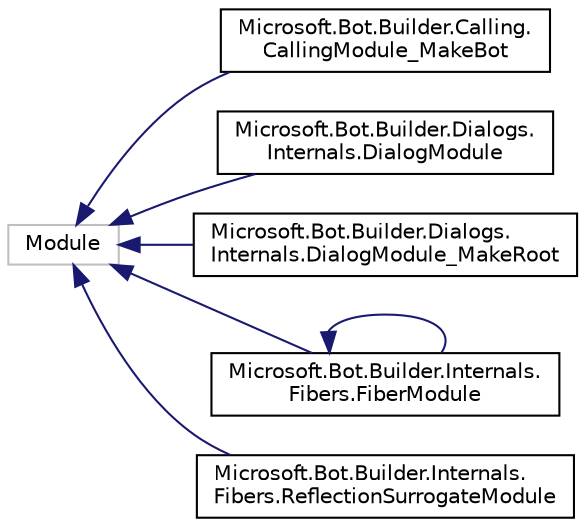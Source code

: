 digraph "Graphical Class Hierarchy"
{
  edge [fontname="Helvetica",fontsize="10",labelfontname="Helvetica",labelfontsize="10"];
  node [fontname="Helvetica",fontsize="10",shape=record];
  rankdir="LR";
  Node1 [label="Module",height=0.2,width=0.4,color="grey75", fillcolor="white", style="filled"];
  Node1 -> Node2 [dir="back",color="midnightblue",fontsize="10",style="solid",fontname="Helvetica"];
  Node2 [label="Microsoft.Bot.Builder.Calling.\lCallingModule_MakeBot",height=0.2,width=0.4,color="black", fillcolor="white", style="filled",URL="$d6/d3e/class_microsoft_1_1_bot_1_1_builder_1_1_calling_1_1_calling_module___make_bot.html"];
  Node1 -> Node3 [dir="back",color="midnightblue",fontsize="10",style="solid",fontname="Helvetica"];
  Node3 [label="Microsoft.Bot.Builder.Dialogs.\lInternals.DialogModule",height=0.2,width=0.4,color="black", fillcolor="white", style="filled",URL="$d2/d89/class_microsoft_1_1_bot_1_1_builder_1_1_dialogs_1_1_internals_1_1_dialog_module.html",tooltip="Autofac module for Dialog components. "];
  Node1 -> Node4 [dir="back",color="midnightblue",fontsize="10",style="solid",fontname="Helvetica"];
  Node4 [label="Microsoft.Bot.Builder.Dialogs.\lInternals.DialogModule_MakeRoot",height=0.2,width=0.4,color="black", fillcolor="white", style="filled",URL="$de/db6/class_microsoft_1_1_bot_1_1_builder_1_1_dialogs_1_1_internals_1_1_dialog_module___make_root.html"];
  Node1 -> Node5 [dir="back",color="midnightblue",fontsize="10",style="solid",fontname="Helvetica"];
  Node5 [label="Microsoft.Bot.Builder.Internals.\lFibers.FiberModule",height=0.2,width=0.4,color="black", fillcolor="white", style="filled",URL="$d1/d20/class_microsoft_1_1_bot_1_1_builder_1_1_internals_1_1_fibers_1_1_fiber_module.html",tooltip="Autofac module for Fiber components. "];
  Node5 -> Node5 [dir="back",color="midnightblue",fontsize="10",style="solid",fontname="Helvetica"];
  Node1 -> Node6 [dir="back",color="midnightblue",fontsize="10",style="solid",fontname="Helvetica"];
  Node6 [label="Microsoft.Bot.Builder.Internals.\lFibers.ReflectionSurrogateModule",height=0.2,width=0.4,color="black", fillcolor="white", style="filled",URL="$dc/d5c/class_microsoft_1_1_bot_1_1_builder_1_1_internals_1_1_fibers_1_1_reflection_surrogate_module.html"];
}

